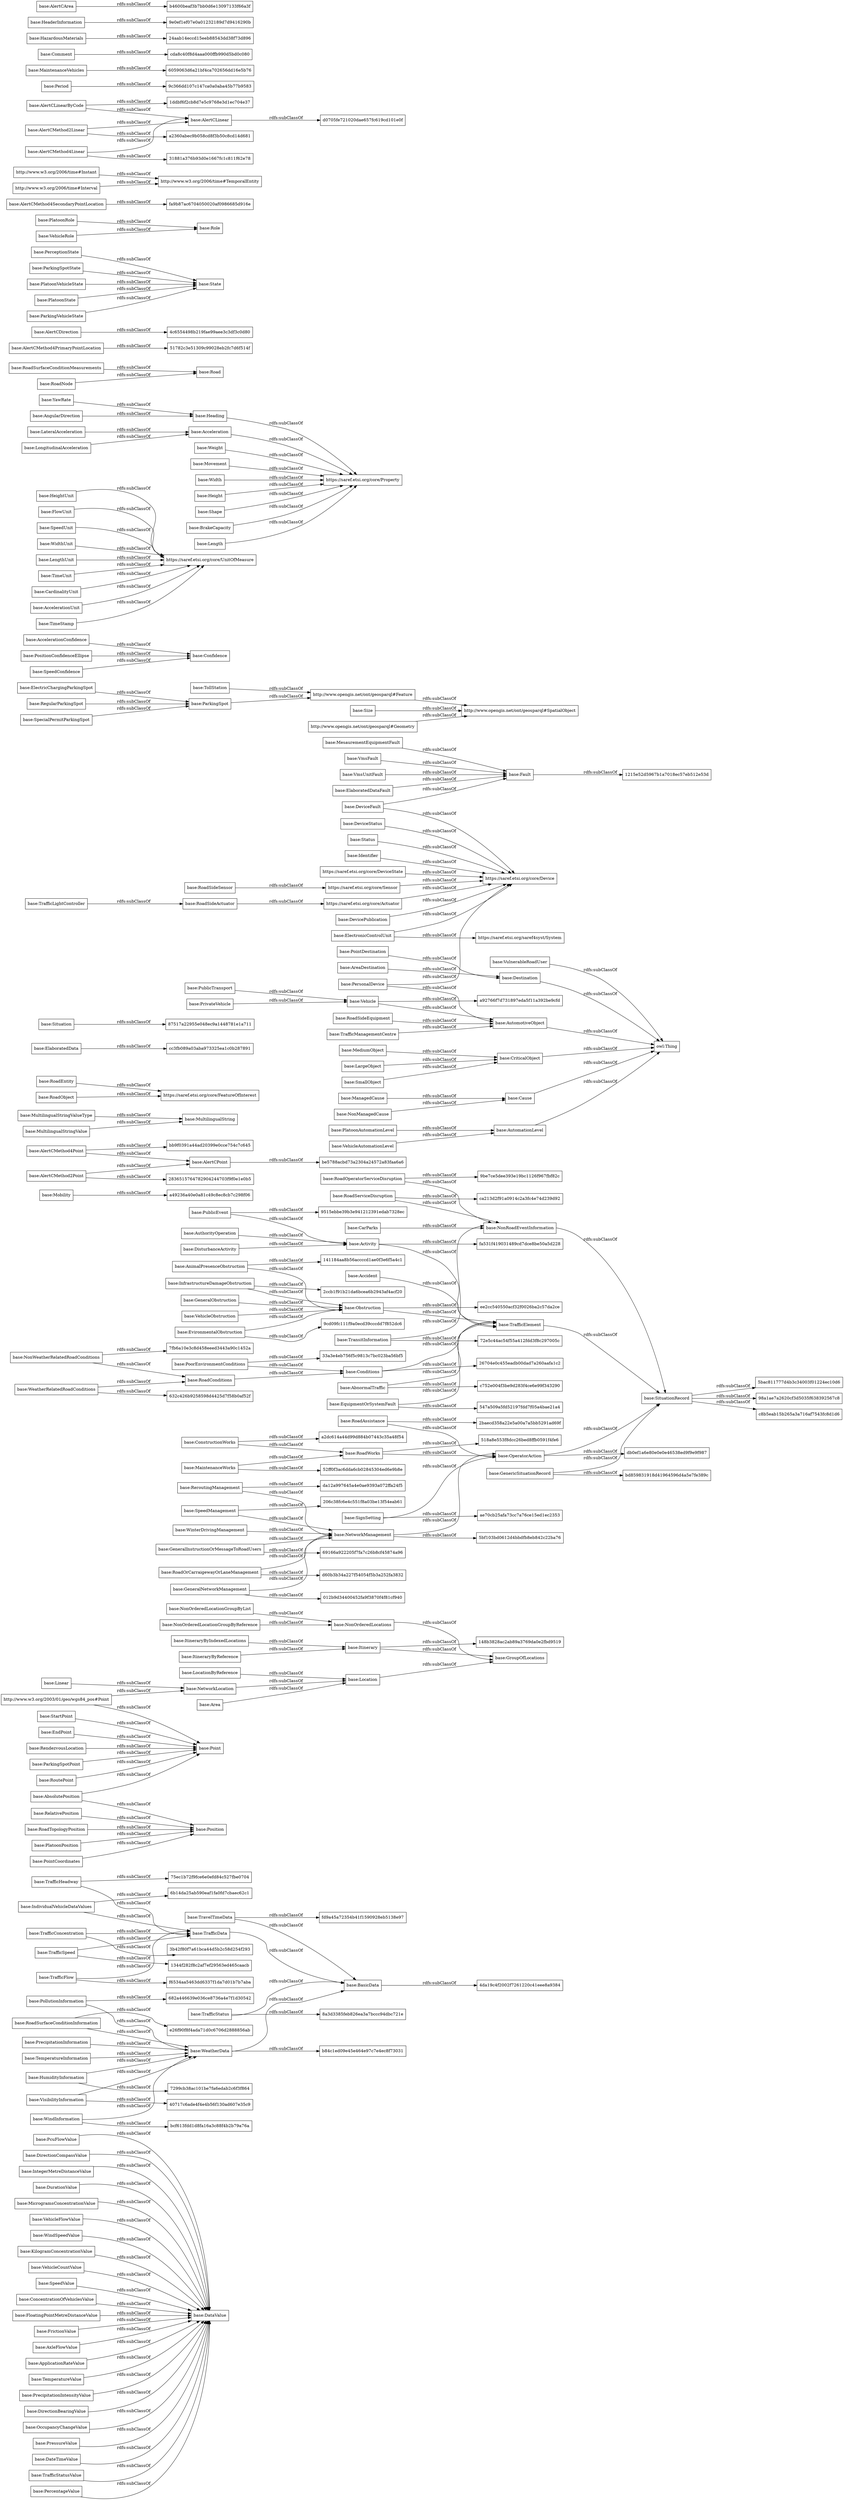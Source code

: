 digraph ar2dtool_diagram { 
rankdir=LR;
size="1000"
node [shape = rectangle, color="black"]; "base:PcuFlowValue" "base:PrecipitationInformation" "base:ItineraryByReference" "148b3828ac2ab89a3769da0e2fbd9519" "b84c1ed09e45e464e97c7e4ec8f73031" "base:RoadAssistance" "base:Mobility" "base:AlertCMethod4Point" "base:MultilingualStringValueType" "base:DirectionCompassValue" "base:RoadEntity" "base:Location" "be5788acbd73a2304a24572a83faa6a6" "cc3fb089a03aba973325ea1c0b287891" "base:MultilingualString" "87517a22955e048ec9a1448781e1a711" "9be7ce5dee393e19bc1126f967fbf82c" "base:Linear" "base:IntegerMetreDistanceValue" "base:RoadSideSensor" "base:ManagedCause" "base:DataValue" "http://www.opengis.net/ont/geosparql#SpatialObject" "547a509a5fd52197fdd7f05a4bae21a4" "base:Confidence" "base:HeightUnit" "base:CriticalObject" "base:GenericSituationRecord" "base:WeatherData" "base:DisturbanceActivity" "bb9f0391a44ad20399e0cce754c7c645" "c752e004f3be9d283f4ce6e99f343290" "base:RoadObject" "base:TrafficHeadway" "base:StartPoint" "base:RoadConditions" "base:DurationValue" "base:TrafficFlow" "base:NonOrderedLocationGroupByReference" "base:TrafficLightController" "base:Cause" "https://saref.etsi.org/core/FeatureOfInterest" "base:LateralAcceleration" "base:TrafficElement" "base:PollutionInformation" "base:RoadSurfaceConditionMeasurements" "base:TemperatureInformation" "base:YawRate" "3b42f80f7a61bca44d5b2c58d254f293" "base:Fault" "9515ebbe39b3e941212391edab7328ec" "base:Activity" "base:MicrogramsConcentrationValue" "base:Accident" "base:Obstruction" "base:PointDestination" "base:AlertCMethod4PrimaryPointLocation" "base:ElectricChargingParkingSpot" "base:EndPoint" "base:RoadWorks" "518a8e553f8dcc26bed8ffb0591f4fe6" "4c6554498b219fae99aee3c3df3c0d80" "base:PlatoonPosition" "db0ef1a6e80e0e0e46538ed9f9e9f987" "base:AutomationLevel" "base:RegularParkingSpot" "8a3d3385feb826ea3a7bccc94dbc721e" "base:SignSetting" "base:HumidityInformation" "base:Heading" "base:VehicleFlowValue" "base:NonWeatherRelatedRoadConditions" "base:PerceptionState" "base:ParkingSpotState" "base:WindSpeedValue" "base:PlatoonRole" "base:KilogramConcentrationValue" "base:GroupOfLocations" "base:PrivateVehicle" "2ccb1f91b21da6bcea6b2943af4acf20" "40717c6ade4f4e4b56f130ad607e35c9" "fa9b87ac6704050020af0986685d916e" "base:MesaurementEquipmentFault" "52ff0f3ac6dda6cb02845304ed6e9b8e" "base:NetworkLocation" "base:SituationRecord" "base:FlowUnit" "base:NonOrderedLocationGroupByList" "base:Area" "6b14da25ab590eaf1fa0fd7cbaec62c1" "base:OperatorAction" "http://www.w3.org/2006/time#TemporalEntity" "base:Weight" "base:AlertCDirection" "base:SpeedUnit" "base:RoadOperatorServiceDisruption" "http://www.w3.org/2003/01/geo/wgs84_pos#Point" "base:VehicleCountValue" "base:ConstructionWorks" "base:SpeedManagement" "base:PublicTransport" "base:NonOrderedLocations" "base:ReroutingManagement" "69166a922205f7fa7c26b8cf45874a96" "base:AlertCMethod2Point" "base:Movement" "base:SpeedValue" "base:PointCoordinates" "base:WidthUnit" "base:RoadSideEquipment" "5bf103bd0612d4bbdfb8eb842c22ba76" "1ddbf6f2cb8d7e5c9768e3d1ec704e37" "base:TollStation" "base:Point" "9c366dd107c147ca0a0aba45b77b9583" "base:RoadOrCarraigewayOrLaneManagement" "base:VmsFault" "base:Conditions" "base:AlertCMethod2Linear" "base:VulnerableRoadUser" "fd9a45a72354b41f1590928eb5138e97" "base:Position" "6059063d6a21bf4ca702656dd16e5b76" "base:Role" "base:DeviceFault" "base:GeneralNetworkManagement" "https://saref.etsi.org/saref4syst/System" "base:TravelTimeData" "base:RoadNode" "base:PoorEnvironmentConditions" "base:Road" "base:ConcentrationOfVehiclesValue" "base:LengthUnit" "base:AlertCMethod4SecondaryPointLocation" "base:SmallObject" "base:Status" "ee2cc540550acf32f0026ba2c57da2ce" "base:PlatoonAutomationLevel" "base:State" "31881a376b93d0e1667fc1c811f62e78" "base:Identifier" "da12a997645a4e0ae9393a072ffa24f5" "base:RoadSurfaceConditionInformation" "bd859831918d41964596d4a5e7fe389c" "base:RendezvousLocation" "bcf613fdd1d8fa16a3c88f4b2b79a76a" "base:AlertCMethod4Linear" "base:PublicEvent" "base:TimeUnit" "base:BasicData" "https://saref.etsi.org/core/DeviceState" "base:AbsolutePosition" "base:TrafficData" "base:FloatingPointMetreDistanceValue" "http://www.w3.org/2006/time#Instant" "base:Width" "base:AlertCLinearByCode" "a49236a40e0a81c49c8ec8cb7c298f06" "base:MaintenanceVehicles" "012b9d34400452fa9f3870f4f81cf940" "base:GeneralObstruction" "base:ElaboratedData" "http://www.opengis.net/ont/geosparql#Feature" "base:ElectronicControlUnit" "base:RoadSideActuator" "base:FrictionValue" "base:Acceleration" "f6534aa5463dd6337f1da7d01b7b7aba" "base:VisibilityInformation" "base:TrafficSpeed" "base:MultilingualStringValue" "base:Comment" "http://www.w3.org/2006/time#Interval" "24aab14eccd15eeb88543dd38f73d896" "base:IndividualVehicleDataValues" "9cd09fc111f9a0ecd39cccdd7f852dc6" "base:Height" "base:MediumObject" "base:AxleFlowValue" "base:TransitInformation" "base:VmsUnitFault" "base:SpecialPermitParkingSpot" "75ec1b72f9fce6e0efd84c527fbe0704" "base:ApplicationRateValue" "base:Shape" "632c426b9258598d4425d7f58b0af52f" "base:BrakeCapacity" "base:AbnormalTraffic" "base:HazardousMaterials" "base:PlatoonVehicleState" "5bac811777d4b3c34003f01224ec10d6" "base:InfrastructureDamageObstruction" "base:VehicleRole" "base:Vehicle" "base:Situation" "base:AlertCPoint" "base:TrafficConcentration" "base:NetworkManagement" "a2dc614a44d99d884b07443c35a48f54" "d60b3b34a227f54054f5b3a252fa3832" "98a1ae7a2620cf3d5035f638392567c8" "4da19c4f2002f7261220c41eee8a9384" "base:LargeObject" "a2360abec9b058cd8f3b50c8cd14d681" "base:VehicleAutomationLevel" "2baecd358a22e5a00a7a5bb5291ad69f" "base:CarParks" "1215e52d5967b1a7018ec57eb512e53d" "1344f282f8c2af7ef29563ed465caacb" "base:TemperatureValue" "base:ParkingSpot" "base:PersonalDevice" "206c38fc6e4c551f8a03be13f54eab61" "base:TrafficManagementCentre" "https://saref.etsi.org/core/UnitOfMeasure" "base:WinterDrivingManagement" "base:AccelerationConfidence" "141184aa8b56accccd1ae0f3e6f5a4c1" "base:GeneralInstructionOrMessageToRoadUsers" "base:EvironmentalObstruction" "https://saref.etsi.org/core/Actuator" "base:AngularDirection" "d0705fe721020dae657fc619cd101e0f" "9e0ef1ef07e0a01232189d7d9416290b" "base:LocationByReference" "base:CardinalityUnit" "b4600beaf3b7bb0d6e13097133f66a3f" "base:NonRoadEventInformation" "7299cb38ac101be7fa6edab2c6f3f864" "https://saref.etsi.org/core/Sensor" "51782c3e51309c99028eb2fc7d6f514f" "base:DevicePublication" "72e5c44ac54f55a412fdd3f8c297005c" "https://saref.etsi.org/core/Property" "c8b5eab15b265a3a716af7543fc8d1d6" "base:AccelerationUnit" "base:DeviceStatus" "26704e0c455eadb00dad7a260aafa1c2" "base:WindInformation" "33a3e4eb756f5c9813c7bc023ba56bf5" "base:ParkingSpotPoint" "base:PrecipitationIntensityValue" "682a446639e036ce8736a4e7f1d30542" "base:DirectionBearingValue" "a92766f7d731897eda5f11a392be9cfd" "base:VehicleObstruction" "base:NonManagedCause" "fa531f419031489cd7dce8be50a5d228" "base:AuthorityOperation" "base:TimeStamp" "base:AnimalPresenceObstruction" "e26f90f8f4ada71d0c6706d2888856ab" "base:RoutePoint" "base:Period" "7fb6a10e3c8d458eeed3443a90c1452a" "cda8c40f8d4aaa000ffb990d5bd0c080" "base:Size" "https://saref.etsi.org/core/Device" "base:RoadTopologyPosition" "base:AlertCArea" "base:TrafficStatus" "base:LongitudinalAcceleration" "base:OccupancyChangeValue" "base:WeatherRelatedRoadConditions" "base:ItineraryByIndexedLocations" "ca213d2f91a0914c2a3fc4e74d239d92" "base:PlatoonState" "base:ElaboratedDataFault" "ae70cb25afa73cc7a76ce15ed1ec2353" "base:MaintenanceWorks" "base:PressureValue" "base:Destination" "base:RelativePosition" "base:HeaderInformation" "base:RoadServiceDisruption" "base:DateTimeValue" "base:AreaDestination" "base:TrafficStatusValue" "base:PositionConfidenceEllipse" "base:AlertCLinear" "base:SpeedConfidence" "base:Length" "http://www.opengis.net/ont/geosparql#Geometry" "base:ParkingVehicleState" "base:PercentageValue" "base:AutomotiveObject" "2836515764782904244703f9f0e1e0b5" "base:EquipmentOrSystemFault" "base:Itinerary" ; /*classes style*/
	"base:CriticalObject" -> "owl:Thing" [ label = "rdfs:subClassOf" ];
	"base:Location" -> "base:GroupOfLocations" [ label = "rdfs:subClassOf" ];
	"base:Size" -> "http://www.opengis.net/ont/geosparql#SpatialObject" [ label = "rdfs:subClassOf" ];
	"http://www.w3.org/2006/time#Instant" -> "http://www.w3.org/2006/time#TemporalEntity" [ label = "rdfs:subClassOf" ];
	"base:Length" -> "https://saref.etsi.org/core/Property" [ label = "rdfs:subClassOf" ];
	"base:NonOrderedLocationGroupByReference" -> "base:NonOrderedLocations" [ label = "rdfs:subClassOf" ];
	"base:ApplicationRateValue" -> "base:DataValue" [ label = "rdfs:subClassOf" ];
	"base:KilogramConcentrationValue" -> "base:DataValue" [ label = "rdfs:subClassOf" ];
	"base:WeatherRelatedRoadConditions" -> "632c426b9258598d4425d7f58b0af52f" [ label = "rdfs:subClassOf" ];
	"base:WeatherRelatedRoadConditions" -> "base:RoadConditions" [ label = "rdfs:subClassOf" ];
	"base:OperatorAction" -> "db0ef1a6e80e0e0e46538ed9f9e9f987" [ label = "rdfs:subClassOf" ];
	"base:OperatorAction" -> "base:SituationRecord" [ label = "rdfs:subClassOf" ];
	"base:RoadSideActuator" -> "https://saref.etsi.org/core/Actuator" [ label = "rdfs:subClassOf" ];
	"base:FrictionValue" -> "base:DataValue" [ label = "rdfs:subClassOf" ];
	"base:AlertCArea" -> "b4600beaf3b7bb0d6e13097133f66a3f" [ label = "rdfs:subClassOf" ];
	"base:VmsFault" -> "base:Fault" [ label = "rdfs:subClassOf" ];
	"base:SmallObject" -> "base:CriticalObject" [ label = "rdfs:subClassOf" ];
	"base:GeneralInstructionOrMessageToRoadUsers" -> "69166a922205f7fa7c26b8cf45874a96" [ label = "rdfs:subClassOf" ];
	"base:GeneralInstructionOrMessageToRoadUsers" -> "base:NetworkManagement" [ label = "rdfs:subClassOf" ];
	"base:Accident" -> "base:TrafficElement" [ label = "rdfs:subClassOf" ];
	"base:VehicleRole" -> "base:Role" [ label = "rdfs:subClassOf" ];
	"base:NonRoadEventInformation" -> "base:SituationRecord" [ label = "rdfs:subClassOf" ];
	"http://www.w3.org/2006/time#Interval" -> "http://www.w3.org/2006/time#TemporalEntity" [ label = "rdfs:subClassOf" ];
	"base:MultilingualStringValueType" -> "base:MultilingualString" [ label = "rdfs:subClassOf" ];
	"base:AlertCMethod2Linear" -> "a2360abec9b058cd8f3b50c8cd14d681" [ label = "rdfs:subClassOf" ];
	"base:AlertCMethod2Linear" -> "base:AlertCLinear" [ label = "rdfs:subClassOf" ];
	"base:HeightUnit" -> "https://saref.etsi.org/core/UnitOfMeasure" [ label = "rdfs:subClassOf" ];
	"base:ParkingSpot" -> "http://www.opengis.net/ont/geosparql#Feature" [ label = "rdfs:subClassOf" ];
	"base:Period" -> "9c366dd107c147ca0a0aba45b77b9583" [ label = "rdfs:subClassOf" ];
	"base:PlatoonPosition" -> "base:Position" [ label = "rdfs:subClassOf" ];
	"base:PointDestination" -> "base:Destination" [ label = "rdfs:subClassOf" ];
	"base:ItineraryByIndexedLocations" -> "base:Itinerary" [ label = "rdfs:subClassOf" ];
	"base:DevicePublication" -> "https://saref.etsi.org/core/Device" [ label = "rdfs:subClassOf" ];
	"base:AbsolutePosition" -> "base:Position" [ label = "rdfs:subClassOf" ];
	"base:AbsolutePosition" -> "base:Point" [ label = "rdfs:subClassOf" ];
	"base:Acceleration" -> "https://saref.etsi.org/core/Property" [ label = "rdfs:subClassOf" ];
	"base:AlertCPoint" -> "be5788acbd73a2304a24572a83faa6a6" [ label = "rdfs:subClassOf" ];
	"base:WindInformation" -> "bcf613fdd1d8fa16a3c88f4b2b79a76a" [ label = "rdfs:subClassOf" ];
	"base:WindInformation" -> "base:WeatherData" [ label = "rdfs:subClassOf" ];
	"base:GeneralObstruction" -> "base:Obstruction" [ label = "rdfs:subClassOf" ];
	"base:TrafficLightController" -> "base:RoadSideActuator" [ label = "rdfs:subClassOf" ];
	"base:LocationByReference" -> "base:Location" [ label = "rdfs:subClassOf" ];
	"base:PlatoonAutomationLevel" -> "base:AutomationLevel" [ label = "rdfs:subClassOf" ];
	"base:AutomationLevel" -> "owl:Thing" [ label = "rdfs:subClassOf" ];
	"base:OccupancyChangeValue" -> "base:DataValue" [ label = "rdfs:subClassOf" ];
	"base:TrafficManagementCentre" -> "base:AutomotiveObject" [ label = "rdfs:subClassOf" ];
	"base:Weight" -> "https://saref.etsi.org/core/Property" [ label = "rdfs:subClassOf" ];
	"base:ElectronicControlUnit" -> "https://saref.etsi.org/core/Device" [ label = "rdfs:subClassOf" ];
	"base:ElectronicControlUnit" -> "https://saref.etsi.org/saref4syst/System" [ label = "rdfs:subClassOf" ];
	"base:AbnormalTraffic" -> "c752e004f3be9d283f4ce6e99f343290" [ label = "rdfs:subClassOf" ];
	"base:AbnormalTraffic" -> "base:TrafficElement" [ label = "rdfs:subClassOf" ];
	"base:ManagedCause" -> "base:Cause" [ label = "rdfs:subClassOf" ];
	"base:AccelerationUnit" -> "https://saref.etsi.org/core/UnitOfMeasure" [ label = "rdfs:subClassOf" ];
	"base:Shape" -> "https://saref.etsi.org/core/Property" [ label = "rdfs:subClassOf" ];
	"base:RoadOrCarraigewayOrLaneManagement" -> "d60b3b34a227f54054f5b3a252fa3832" [ label = "rdfs:subClassOf" ];
	"base:RoadOrCarraigewayOrLaneManagement" -> "base:NetworkManagement" [ label = "rdfs:subClassOf" ];
	"base:SpeedConfidence" -> "base:Confidence" [ label = "rdfs:subClassOf" ];
	"base:LengthUnit" -> "https://saref.etsi.org/core/UnitOfMeasure" [ label = "rdfs:subClassOf" ];
	"base:AuthorityOperation" -> "base:Activity" [ label = "rdfs:subClassOf" ];
	"base:RoadWorks" -> "518a8e553f8dcc26bed8ffb0591f4fe6" [ label = "rdfs:subClassOf" ];
	"base:RoadWorks" -> "base:OperatorAction" [ label = "rdfs:subClassOf" ];
	"base:NonManagedCause" -> "base:Cause" [ label = "rdfs:subClassOf" ];
	"base:TravelTimeData" -> "fd9a45a72354b41f1590928eb5138e97" [ label = "rdfs:subClassOf" ];
	"base:TravelTimeData" -> "base:BasicData" [ label = "rdfs:subClassOf" ];
	"base:Activity" -> "fa531f419031489cd7dce8be50a5d228" [ label = "rdfs:subClassOf" ];
	"base:Activity" -> "base:TrafficElement" [ label = "rdfs:subClassOf" ];
	"base:SpeedUnit" -> "https://saref.etsi.org/core/UnitOfMeasure" [ label = "rdfs:subClassOf" ];
	"base:TimeStamp" -> "https://saref.etsi.org/core/UnitOfMeasure" [ label = "rdfs:subClassOf" ];
	"base:AccelerationConfidence" -> "base:Confidence" [ label = "rdfs:subClassOf" ];
	"base:EquipmentOrSystemFault" -> "547a509a5fd52197fdd7f05a4bae21a4" [ label = "rdfs:subClassOf" ];
	"base:EquipmentOrSystemFault" -> "base:TrafficElement" [ label = "rdfs:subClassOf" ];
	"base:RegularParkingSpot" -> "base:ParkingSpot" [ label = "rdfs:subClassOf" ];
	"base:Conditions" -> "26704e0c455eadb00dad7a260aafa1c2" [ label = "rdfs:subClassOf" ];
	"base:Conditions" -> "base:TrafficElement" [ label = "rdfs:subClassOf" ];
	"base:RoadSideEquipment" -> "base:AutomotiveObject" [ label = "rdfs:subClassOf" ];
	"base:VehicleObstruction" -> "base:Obstruction" [ label = "rdfs:subClassOf" ];
	"base:Status" -> "https://saref.etsi.org/core/Device" [ label = "rdfs:subClassOf" ];
	"base:VulnerableRoadUser" -> "owl:Thing" [ label = "rdfs:subClassOf" ];
	"base:LongitudinalAcceleration" -> "base:Acceleration" [ label = "rdfs:subClassOf" ];
	"base:PublicTransport" -> "base:Vehicle" [ label = "rdfs:subClassOf" ];
	"base:NonWeatherRelatedRoadConditions" -> "7fb6a10e3c8d458eeed3443a90c1452a" [ label = "rdfs:subClassOf" ];
	"base:NonWeatherRelatedRoadConditions" -> "base:RoadConditions" [ label = "rdfs:subClassOf" ];
	"base:WidthUnit" -> "https://saref.etsi.org/core/UnitOfMeasure" [ label = "rdfs:subClassOf" ];
	"base:CarParks" -> "base:NonRoadEventInformation" [ label = "rdfs:subClassOf" ];
	"base:VisibilityInformation" -> "40717c6ade4f4e4b56f130ad607e35c9" [ label = "rdfs:subClassOf" ];
	"base:VisibilityInformation" -> "base:WeatherData" [ label = "rdfs:subClassOf" ];
	"base:HumidityInformation" -> "7299cb38ac101be7fa6edab2c6f3f864" [ label = "rdfs:subClassOf" ];
	"base:HumidityInformation" -> "base:WeatherData" [ label = "rdfs:subClassOf" ];
	"base:LargeObject" -> "base:CriticalObject" [ label = "rdfs:subClassOf" ];
	"base:ConcentrationOfVehiclesValue" -> "base:DataValue" [ label = "rdfs:subClassOf" ];
	"base:Vehicle" -> "a92766f7d731897eda5f11a392be9cfd" [ label = "rdfs:subClassOf" ];
	"base:Vehicle" -> "base:AutomotiveObject" [ label = "rdfs:subClassOf" ];
	"base:PlatoonRole" -> "base:Role" [ label = "rdfs:subClassOf" ];
	"base:TrafficStatus" -> "8a3d3385feb826ea3a7bccc94dbc721e" [ label = "rdfs:subClassOf" ];
	"base:TrafficStatus" -> "base:BasicData" [ label = "rdfs:subClassOf" ];
	"base:TrafficSpeed" -> "1344f282f8c2af7ef29563ed465caacb" [ label = "rdfs:subClassOf" ];
	"base:TrafficSpeed" -> "base:TrafficData" [ label = "rdfs:subClassOf" ];
	"base:BrakeCapacity" -> "https://saref.etsi.org/core/Property" [ label = "rdfs:subClassOf" ];
	"base:Obstruction" -> "ee2cc540550acf32f0026ba2c57da2ce" [ label = "rdfs:subClassOf" ];
	"base:Obstruction" -> "base:TrafficElement" [ label = "rdfs:subClassOf" ];
	"base:PercentageValue" -> "base:DataValue" [ label = "rdfs:subClassOf" ];
	"base:PollutionInformation" -> "682a446639e036ce8736a4e7f1d30542" [ label = "rdfs:subClassOf" ];
	"base:PollutionInformation" -> "base:WeatherData" [ label = "rdfs:subClassOf" ];
	"base:DirectionBearingValue" -> "base:DataValue" [ label = "rdfs:subClassOf" ];
	"base:IntegerMetreDistanceValue" -> "base:DataValue" [ label = "rdfs:subClassOf" ];
	"base:AlertCMethod4PrimaryPointLocation" -> "51782c3e51309c99028eb2fc7d6f514f" [ label = "rdfs:subClassOf" ];
	"base:AlertCMethod2Point" -> "2836515764782904244703f9f0e1e0b5" [ label = "rdfs:subClassOf" ];
	"base:AlertCMethod2Point" -> "base:AlertCPoint" [ label = "rdfs:subClassOf" ];
	"base:PointCoordinates" -> "base:Position" [ label = "rdfs:subClassOf" ];
	"base:NetworkLocation" -> "base:Location" [ label = "rdfs:subClassOf" ];
	"base:HeaderInformation" -> "9e0ef1ef07e0a01232189d7d9416290b" [ label = "rdfs:subClassOf" ];
	"base:InfrastructureDamageObstruction" -> "2ccb1f91b21da6bcea6b2943af4acf20" [ label = "rdfs:subClassOf" ];
	"base:InfrastructureDamageObstruction" -> "base:Obstruction" [ label = "rdfs:subClassOf" ];
	"base:Movement" -> "https://saref.etsi.org/core/Property" [ label = "rdfs:subClassOf" ];
	"base:RelativePosition" -> "base:Position" [ label = "rdfs:subClassOf" ];
	"base:EvironmentalObstruction" -> "9cd09fc111f9a0ecd39cccdd7f852dc6" [ label = "rdfs:subClassOf" ];
	"base:EvironmentalObstruction" -> "base:Obstruction" [ label = "rdfs:subClassOf" ];
	"base:Cause" -> "owl:Thing" [ label = "rdfs:subClassOf" ];
	"base:SituationRecord" -> "5bac811777d4b3c34003f01224ec10d6" [ label = "rdfs:subClassOf" ];
	"base:SituationRecord" -> "c8b5eab15b265a3a716af7543fc8d1d6" [ label = "rdfs:subClassOf" ];
	"base:SituationRecord" -> "98a1ae7a2620cf3d5035f638392567c8" [ label = "rdfs:subClassOf" ];
	"base:TrafficConcentration" -> "3b42f80f7a61bca44d5b2c58d254f293" [ label = "rdfs:subClassOf" ];
	"base:TrafficConcentration" -> "base:TrafficData" [ label = "rdfs:subClassOf" ];
	"base:RoadSideSensor" -> "https://saref.etsi.org/core/Sensor" [ label = "rdfs:subClassOf" ];
	"base:AngularDirection" -> "base:Heading" [ label = "rdfs:subClassOf" ];
	"base:AlertCDirection" -> "4c6554498b219fae99aee3c3df3c0d80" [ label = "rdfs:subClassOf" ];
	"base:Itinerary" -> "148b3828ac2ab89a3769da0e2fbd9519" [ label = "rdfs:subClassOf" ];
	"base:Itinerary" -> "base:GroupOfLocations" [ label = "rdfs:subClassOf" ];
	"https://saref.etsi.org/core/DeviceState" -> "https://saref.etsi.org/core/Device" [ label = "rdfs:subClassOf" ];
	"base:Width" -> "https://saref.etsi.org/core/Property" [ label = "rdfs:subClassOf" ];
	"base:AlertCLinearByCode" -> "1ddbf6f2cb8d7e5c9768e3d1ec704e37" [ label = "rdfs:subClassOf" ];
	"base:AlertCLinearByCode" -> "base:AlertCLinear" [ label = "rdfs:subClassOf" ];
	"base:AutomotiveObject" -> "owl:Thing" [ label = "rdfs:subClassOf" ];
	"base:FlowUnit" -> "https://saref.etsi.org/core/UnitOfMeasure" [ label = "rdfs:subClassOf" ];
	"base:Fault" -> "1215e52d5967b1a7018ec57eb512e53d" [ label = "rdfs:subClassOf" ];
	"base:PrecipitationIntensityValue" -> "base:DataValue" [ label = "rdfs:subClassOf" ];
	"base:RoadSurfaceConditionMeasurements" -> "base:Road" [ label = "rdfs:subClassOf" ];
	"base:PositionConfidenceEllipse" -> "base:Confidence" [ label = "rdfs:subClassOf" ];
	"base:IndividualVehicleDataValues" -> "6b14da25ab590eaf1fa0fd7cbaec62c1" [ label = "rdfs:subClassOf" ];
	"base:IndividualVehicleDataValues" -> "base:TrafficData" [ label = "rdfs:subClassOf" ];
	"base:Area" -> "base:Location" [ label = "rdfs:subClassOf" ];
	"base:ElectricChargingParkingSpot" -> "base:ParkingSpot" [ label = "rdfs:subClassOf" ];
	"base:TemperatureValue" -> "base:DataValue" [ label = "rdfs:subClassOf" ];
	"base:FloatingPointMetreDistanceValue" -> "base:DataValue" [ label = "rdfs:subClassOf" ];
	"base:AlertCMethod4SecondaryPointLocation" -> "fa9b87ac6704050020af0986685d916e" [ label = "rdfs:subClassOf" ];
	"base:ReroutingManagement" -> "da12a997645a4e0ae9393a072ffa24f5" [ label = "rdfs:subClassOf" ];
	"base:ReroutingManagement" -> "base:NetworkManagement" [ label = "rdfs:subClassOf" ];
	"base:AnimalPresenceObstruction" -> "141184aa8b56accccd1ae0f3e6f5a4c1" [ label = "rdfs:subClassOf" ];
	"base:AnimalPresenceObstruction" -> "base:Obstruction" [ label = "rdfs:subClassOf" ];
	"base:PlatoonVehicleState" -> "base:State" [ label = "rdfs:subClassOf" ];
	"base:MaintenanceVehicles" -> "6059063d6a21bf4ca702656dd16e5b76" [ label = "rdfs:subClassOf" ];
	"base:Linear" -> "base:NetworkLocation" [ label = "rdfs:subClassOf" ];
	"base:TimeUnit" -> "https://saref.etsi.org/core/UnitOfMeasure" [ label = "rdfs:subClassOf" ];
	"base:PcuFlowValue" -> "base:DataValue" [ label = "rdfs:subClassOf" ];
	"base:TrafficStatusValue" -> "base:DataValue" [ label = "rdfs:subClassOf" ];
	"base:Mobility" -> "a49236a40e0a81c49c8ec8cb7c298f06" [ label = "rdfs:subClassOf" ];
	"base:MaintenanceWorks" -> "52ff0f3ac6dda6cb02845304ed6e9b8e" [ label = "rdfs:subClassOf" ];
	"base:MaintenanceWorks" -> "base:RoadWorks" [ label = "rdfs:subClassOf" ];
	"base:ParkingVehicleState" -> "base:State" [ label = "rdfs:subClassOf" ];
	"base:VehicleFlowValue" -> "base:DataValue" [ label = "rdfs:subClassOf" ];
	"base:EndPoint" -> "base:Point" [ label = "rdfs:subClassOf" ];
	"base:Height" -> "https://saref.etsi.org/core/Property" [ label = "rdfs:subClassOf" ];
	"base:AlertCMethod4Linear" -> "31881a376b93d0e1667fc1c811f62e78" [ label = "rdfs:subClassOf" ];
	"base:AlertCMethod4Linear" -> "base:AlertCLinear" [ label = "rdfs:subClassOf" ];
	"base:TrafficHeadway" -> "75ec1b72f9fce6e0efd84c527fbe0704" [ label = "rdfs:subClassOf" ];
	"base:TrafficHeadway" -> "base:TrafficData" [ label = "rdfs:subClassOf" ];
	"base:CardinalityUnit" -> "https://saref.etsi.org/core/UnitOfMeasure" [ label = "rdfs:subClassOf" ];
	"base:AxleFlowValue" -> "base:DataValue" [ label = "rdfs:subClassOf" ];
	"base:MicrogramsConcentrationValue" -> "base:DataValue" [ label = "rdfs:subClassOf" ];
	"base:ParkingSpotState" -> "base:State" [ label = "rdfs:subClassOf" ];
	"base:TrafficElement" -> "base:SituationRecord" [ label = "rdfs:subClassOf" ];
	"base:ElaboratedData" -> "cc3fb089a03aba973325ea1c0b287891" [ label = "rdfs:subClassOf" ];
	"base:RoadTopologyPosition" -> "base:Position" [ label = "rdfs:subClassOf" ];
	"base:GeneralNetworkManagement" -> "012b9d34400452fa9f3870f4f81cf940" [ label = "rdfs:subClassOf" ];
	"base:GeneralNetworkManagement" -> "base:NetworkManagement" [ label = "rdfs:subClassOf" ];
	"base:Heading" -> "https://saref.etsi.org/core/Property" [ label = "rdfs:subClassOf" ];
	"base:TollStation" -> "http://www.opengis.net/ont/geosparql#Feature" [ label = "rdfs:subClassOf" ];
	"base:RoadServiceDisruption" -> "ca213d2f91a0914c2a3fc4e74d239d92" [ label = "rdfs:subClassOf" ];
	"base:RoadServiceDisruption" -> "base:NonRoadEventInformation" [ label = "rdfs:subClassOf" ];
	"base:RoadConditions" -> "base:Conditions" [ label = "rdfs:subClassOf" ];
	"base:PrecipitationInformation" -> "base:WeatherData" [ label = "rdfs:subClassOf" ];
	"base:PersonalDevice" -> "base:AutomotiveObject" [ label = "rdfs:subClassOf" ];
	"base:PersonalDevice" -> "https://saref.etsi.org/core/Device" [ label = "rdfs:subClassOf" ];
	"base:RoadObject" -> "https://saref.etsi.org/core/FeatureOfInterest" [ label = "rdfs:subClassOf" ];
	"base:Comment" -> "cda8c40f8d4aaa000ffb990d5bd0c080" [ label = "rdfs:subClassOf" ];
	"base:DeviceFault" -> "base:Fault" [ label = "rdfs:subClassOf" ];
	"base:DeviceFault" -> "https://saref.etsi.org/core/Device" [ label = "rdfs:subClassOf" ];
	"base:NetworkManagement" -> "5bf103bd0612d4bbdfb8eb842c22ba76" [ label = "rdfs:subClassOf" ];
	"base:NetworkManagement" -> "base:OperatorAction" [ label = "rdfs:subClassOf" ];
	"base:HazardousMaterials" -> "24aab14eccd15eeb88543dd38f73d896" [ label = "rdfs:subClassOf" ];
	"base:TransitInformation" -> "72e5c44ac54f55a412fdd3f8c297005c" [ label = "rdfs:subClassOf" ];
	"base:TransitInformation" -> "base:NonRoadEventInformation" [ label = "rdfs:subClassOf" ];
	"base:WeatherData" -> "b84c1ed09e45e464e97c7e4ec8f73031" [ label = "rdfs:subClassOf" ];
	"base:WeatherData" -> "base:BasicData" [ label = "rdfs:subClassOf" ];
	"base:PrivateVehicle" -> "base:Vehicle" [ label = "rdfs:subClassOf" ];
	"base:AlertCLinear" -> "d0705fe721020dae657fc619cd101e0f" [ label = "rdfs:subClassOf" ];
	"base:DateTimeValue" -> "base:DataValue" [ label = "rdfs:subClassOf" ];
	"base:PoorEnvironmentConditions" -> "33a3e4eb756f5c9813c7bc023ba56bf5" [ label = "rdfs:subClassOf" ];
	"base:PoorEnvironmentConditions" -> "base:Conditions" [ label = "rdfs:subClassOf" ];
	"base:MediumObject" -> "base:CriticalObject" [ label = "rdfs:subClassOf" ];
	"base:MultilingualStringValue" -> "base:MultilingualString" [ label = "rdfs:subClassOf" ];
	"base:SpeedValue" -> "base:DataValue" [ label = "rdfs:subClassOf" ];
	"base:NonOrderedLocationGroupByList" -> "base:NonOrderedLocations" [ label = "rdfs:subClassOf" ];
	"base:VehicleAutomationLevel" -> "base:AutomationLevel" [ label = "rdfs:subClassOf" ];
	"http://www.w3.org/2003/01/geo/wgs84_pos#Point" -> "base:Point" [ label = "rdfs:subClassOf" ];
	"http://www.w3.org/2003/01/geo/wgs84_pos#Point" -> "base:NetworkLocation" [ label = "rdfs:subClassOf" ];
	"base:ConstructionWorks" -> "a2dc614a44d99d884b07443c35a48f54" [ label = "rdfs:subClassOf" ];
	"base:ConstructionWorks" -> "base:RoadWorks" [ label = "rdfs:subClassOf" ];
	"base:RoadEntity" -> "https://saref.etsi.org/core/FeatureOfInterest" [ label = "rdfs:subClassOf" ];
	"base:DirectionCompassValue" -> "base:DataValue" [ label = "rdfs:subClassOf" ];
	"base:LateralAcceleration" -> "base:Acceleration" [ label = "rdfs:subClassOf" ];
	"base:SpecialPermitParkingSpot" -> "base:ParkingSpot" [ label = "rdfs:subClassOf" ];
	"base:SignSetting" -> "ae70cb25afa73cc7a76ce15ed1ec2353" [ label = "rdfs:subClassOf" ];
	"base:SignSetting" -> "base:OperatorAction" [ label = "rdfs:subClassOf" ];
	"base:NonOrderedLocations" -> "base:GroupOfLocations" [ label = "rdfs:subClassOf" ];
	"https://saref.etsi.org/core/Actuator" -> "https://saref.etsi.org/core/Device" [ label = "rdfs:subClassOf" ];
	"base:RoadOperatorServiceDisruption" -> "9be7ce5dee393e19bc1126f967fbf82c" [ label = "rdfs:subClassOf" ];
	"base:RoadOperatorServiceDisruption" -> "base:NonRoadEventInformation" [ label = "rdfs:subClassOf" ];
	"base:ElaboratedDataFault" -> "base:Fault" [ label = "rdfs:subClassOf" ];
	"base:PerceptionState" -> "base:State" [ label = "rdfs:subClassOf" ];
	"base:WindSpeedValue" -> "base:DataValue" [ label = "rdfs:subClassOf" ];
	"base:Identifier" -> "https://saref.etsi.org/core/Device" [ label = "rdfs:subClassOf" ];
	"base:RoadAssistance" -> "2baecd358a22e5a00a7a5bb5291ad69f" [ label = "rdfs:subClassOf" ];
	"base:RoadAssistance" -> "base:OperatorAction" [ label = "rdfs:subClassOf" ];
	"base:TemperatureInformation" -> "base:WeatherData" [ label = "rdfs:subClassOf" ];
	"base:TrafficFlow" -> "f6534aa5463dd6337f1da7d01b7b7aba" [ label = "rdfs:subClassOf" ];
	"base:TrafficFlow" -> "base:TrafficData" [ label = "rdfs:subClassOf" ];
	"base:VmsUnitFault" -> "base:Fault" [ label = "rdfs:subClassOf" ];
	"base:YawRate" -> "base:Heading" [ label = "rdfs:subClassOf" ];
	"base:RoadSurfaceConditionInformation" -> "e26f90f8f4ada71d0c6706d2888856ab" [ label = "rdfs:subClassOf" ];
	"base:RoadSurfaceConditionInformation" -> "base:WeatherData" [ label = "rdfs:subClassOf" ];
	"base:SpeedManagement" -> "206c38fc6e4c551f8a03be13f54eab61" [ label = "rdfs:subClassOf" ];
	"base:SpeedManagement" -> "base:NetworkManagement" [ label = "rdfs:subClassOf" ];
	"base:PlatoonState" -> "base:State" [ label = "rdfs:subClassOf" ];
	"base:RoadNode" -> "base:Road" [ label = "rdfs:subClassOf" ];
	"base:VehicleCountValue" -> "base:DataValue" [ label = "rdfs:subClassOf" ];
	"base:AreaDestination" -> "base:Destination" [ label = "rdfs:subClassOf" ];
	"base:DurationValue" -> "base:DataValue" [ label = "rdfs:subClassOf" ];
	"base:GenericSituationRecord" -> "bd859831918d41964596d4a5e7fe389c" [ label = "rdfs:subClassOf" ];
	"base:GenericSituationRecord" -> "base:SituationRecord" [ label = "rdfs:subClassOf" ];
	"base:WinterDrivingManagement" -> "base:NetworkManagement" [ label = "rdfs:subClassOf" ];
	"http://www.opengis.net/ont/geosparql#Feature" -> "http://www.opengis.net/ont/geosparql#SpatialObject" [ label = "rdfs:subClassOf" ];
	"base:AlertCMethod4Point" -> "bb9f0391a44ad20399e0cce754c7c645" [ label = "rdfs:subClassOf" ];
	"base:AlertCMethod4Point" -> "base:AlertCPoint" [ label = "rdfs:subClassOf" ];
	"base:PressureValue" -> "base:DataValue" [ label = "rdfs:subClassOf" ];
	"base:Destination" -> "owl:Thing" [ label = "rdfs:subClassOf" ];
	"base:DisturbanceActivity" -> "base:Activity" [ label = "rdfs:subClassOf" ];
	"base:RendezvousLocation" -> "base:Point" [ label = "rdfs:subClassOf" ];
	"base:DeviceStatus" -> "https://saref.etsi.org/core/Device" [ label = "rdfs:subClassOf" ];
	"base:StartPoint" -> "base:Point" [ label = "rdfs:subClassOf" ];
	"base:BasicData" -> "4da19c4f2002f7261220c41eee8a9384" [ label = "rdfs:subClassOf" ];
	"base:MesaurementEquipmentFault" -> "base:Fault" [ label = "rdfs:subClassOf" ];
	"https://saref.etsi.org/core/Sensor" -> "https://saref.etsi.org/core/Device" [ label = "rdfs:subClassOf" ];
	"base:ItineraryByReference" -> "base:Itinerary" [ label = "rdfs:subClassOf" ];
	"base:PublicEvent" -> "9515ebbe39b3e941212391edab7328ec" [ label = "rdfs:subClassOf" ];
	"base:PublicEvent" -> "base:Activity" [ label = "rdfs:subClassOf" ];
	"base:TrafficData" -> "base:BasicData" [ label = "rdfs:subClassOf" ];
	"base:ParkingSpotPoint" -> "base:Point" [ label = "rdfs:subClassOf" ];
	"base:RoutePoint" -> "base:Point" [ label = "rdfs:subClassOf" ];
	"base:Situation" -> "87517a22955e048ec9a1448781e1a711" [ label = "rdfs:subClassOf" ];
	"http://www.opengis.net/ont/geosparql#Geometry" -> "http://www.opengis.net/ont/geosparql#SpatialObject" [ label = "rdfs:subClassOf" ];

}
